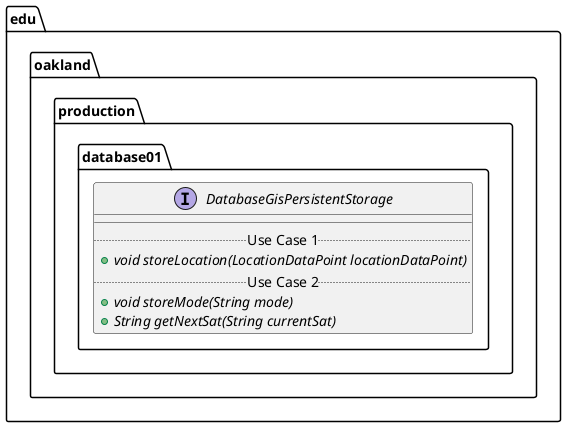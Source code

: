 @startuml DatabaseGisPersistentStorage

package edu.oakland.production.database01 {
    interface DatabaseGisPersistentStorage {
        __
        .. Use Case 1 ..
        {abstract} + void storeLocation(LocationDataPoint locationDataPoint)
        .. Use Case 2 ..
        {abstract} + void storeMode(String mode)
        {abstract} + String getNextSat(String currentSat)
    }
}

@enduml